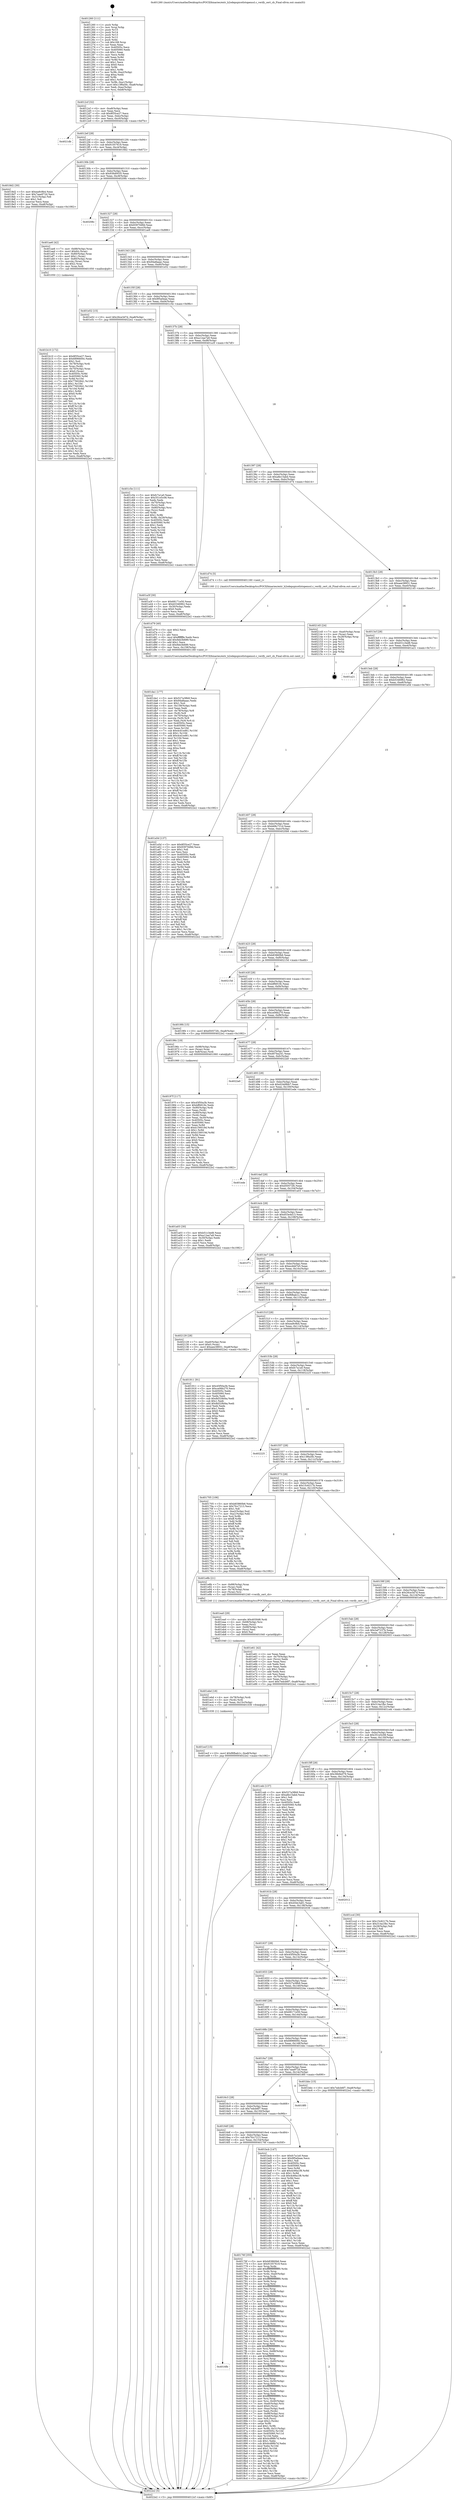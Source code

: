 digraph "0x401260" {
  label = "0x401260 (/mnt/c/Users/mathe/Desktop/tcc/POCII/binaries/extr_h2odepspicotlstopenssl.c_verify_cert_cb_Final-ollvm.out::main(0))"
  labelloc = "t"
  node[shape=record]

  Entry [label="",width=0.3,height=0.3,shape=circle,fillcolor=black,style=filled]
  "0x4012cf" [label="{
     0x4012cf [32]\l
     | [instrs]\l
     &nbsp;&nbsp;0x4012cf \<+6\>: mov -0xa8(%rbp),%eax\l
     &nbsp;&nbsp;0x4012d5 \<+2\>: mov %eax,%ecx\l
     &nbsp;&nbsp;0x4012d7 \<+6\>: sub $0x8f35ce27,%ecx\l
     &nbsp;&nbsp;0x4012dd \<+6\>: mov %eax,-0xbc(%rbp)\l
     &nbsp;&nbsp;0x4012e3 \<+6\>: mov %ecx,-0xc0(%rbp)\l
     &nbsp;&nbsp;0x4012e9 \<+6\>: je 00000000004021db \<main+0xf7b\>\l
  }"]
  "0x4021db" [label="{
     0x4021db\l
  }", style=dashed]
  "0x4012ef" [label="{
     0x4012ef [28]\l
     | [instrs]\l
     &nbsp;&nbsp;0x4012ef \<+5\>: jmp 00000000004012f4 \<main+0x94\>\l
     &nbsp;&nbsp;0x4012f4 \<+6\>: mov -0xbc(%rbp),%eax\l
     &nbsp;&nbsp;0x4012fa \<+5\>: sub $0x91057619,%eax\l
     &nbsp;&nbsp;0x4012ff \<+6\>: mov %eax,-0xc4(%rbp)\l
     &nbsp;&nbsp;0x401305 \<+6\>: je 00000000004018d2 \<main+0x672\>\l
  }"]
  Exit [label="",width=0.3,height=0.3,shape=circle,fillcolor=black,style=filled,peripheries=2]
  "0x4018d2" [label="{
     0x4018d2 [30]\l
     | [instrs]\l
     &nbsp;&nbsp;0x4018d2 \<+5\>: mov $0xea9c9b4,%eax\l
     &nbsp;&nbsp;0x4018d7 \<+5\>: mov $0x7aaa972d,%ecx\l
     &nbsp;&nbsp;0x4018dc \<+3\>: mov -0x31(%rbp),%dl\l
     &nbsp;&nbsp;0x4018df \<+3\>: test $0x1,%dl\l
     &nbsp;&nbsp;0x4018e2 \<+3\>: cmovne %ecx,%eax\l
     &nbsp;&nbsp;0x4018e5 \<+6\>: mov %eax,-0xa8(%rbp)\l
     &nbsp;&nbsp;0x4018eb \<+5\>: jmp 00000000004022e2 \<main+0x1082\>\l
  }"]
  "0x40130b" [label="{
     0x40130b [28]\l
     | [instrs]\l
     &nbsp;&nbsp;0x40130b \<+5\>: jmp 0000000000401310 \<main+0xb0\>\l
     &nbsp;&nbsp;0x401310 \<+6\>: mov -0xbc(%rbp),%eax\l
     &nbsp;&nbsp;0x401316 \<+5\>: sub $0x936d0035,%eax\l
     &nbsp;&nbsp;0x40131b \<+6\>: mov %eax,-0xc8(%rbp)\l
     &nbsp;&nbsp;0x401321 \<+6\>: je 000000000040208c \<main+0xe2c\>\l
  }"]
  "0x401ecf" [label="{
     0x401ecf [15]\l
     | [instrs]\l
     &nbsp;&nbsp;0x401ecf \<+10\>: movl $0xf6fbab1c,-0xa8(%rbp)\l
     &nbsp;&nbsp;0x401ed9 \<+5\>: jmp 00000000004022e2 \<main+0x1082\>\l
  }"]
  "0x40208c" [label="{
     0x40208c\l
  }", style=dashed]
  "0x401327" [label="{
     0x401327 [28]\l
     | [instrs]\l
     &nbsp;&nbsp;0x401327 \<+5\>: jmp 000000000040132c \<main+0xcc\>\l
     &nbsp;&nbsp;0x40132c \<+6\>: mov -0xbc(%rbp),%eax\l
     &nbsp;&nbsp;0x401332 \<+5\>: sub $0x93970d9d,%eax\l
     &nbsp;&nbsp;0x401337 \<+6\>: mov %eax,-0xcc(%rbp)\l
     &nbsp;&nbsp;0x40133d \<+6\>: je 0000000000401ae6 \<main+0x886\>\l
  }"]
  "0x401ebd" [label="{
     0x401ebd [18]\l
     | [instrs]\l
     &nbsp;&nbsp;0x401ebd \<+4\>: mov -0x78(%rbp),%rdi\l
     &nbsp;&nbsp;0x401ec1 \<+3\>: mov (%rdi),%rdi\l
     &nbsp;&nbsp;0x401ec4 \<+6\>: mov %eax,-0x15c(%rbp)\l
     &nbsp;&nbsp;0x401eca \<+5\>: call 0000000000401030 \<free@plt\>\l
     | [calls]\l
     &nbsp;&nbsp;0x401030 \{1\} (unknown)\l
  }"]
  "0x401ae6" [label="{
     0x401ae6 [42]\l
     | [instrs]\l
     &nbsp;&nbsp;0x401ae6 \<+7\>: mov -0x88(%rbp),%rax\l
     &nbsp;&nbsp;0x401aed \<+6\>: movl $0x64,(%rax)\l
     &nbsp;&nbsp;0x401af3 \<+4\>: mov -0x80(%rbp),%rax\l
     &nbsp;&nbsp;0x401af7 \<+6\>: movl $0x1,(%rax)\l
     &nbsp;&nbsp;0x401afd \<+4\>: mov -0x80(%rbp),%rax\l
     &nbsp;&nbsp;0x401b01 \<+3\>: movslq (%rax),%rax\l
     &nbsp;&nbsp;0x401b04 \<+4\>: shl $0x2,%rax\l
     &nbsp;&nbsp;0x401b08 \<+3\>: mov %rax,%rdi\l
     &nbsp;&nbsp;0x401b0b \<+5\>: call 0000000000401050 \<malloc@plt\>\l
     | [calls]\l
     &nbsp;&nbsp;0x401050 \{1\} (unknown)\l
  }"]
  "0x401343" [label="{
     0x401343 [28]\l
     | [instrs]\l
     &nbsp;&nbsp;0x401343 \<+5\>: jmp 0000000000401348 \<main+0xe8\>\l
     &nbsp;&nbsp;0x401348 \<+6\>: mov -0xbc(%rbp),%eax\l
     &nbsp;&nbsp;0x40134e \<+5\>: sub $0x94a8aaac,%eax\l
     &nbsp;&nbsp;0x401353 \<+6\>: mov %eax,-0xd0(%rbp)\l
     &nbsp;&nbsp;0x401359 \<+6\>: je 0000000000401e52 \<main+0xbf2\>\l
  }"]
  "0x401ea0" [label="{
     0x401ea0 [29]\l
     | [instrs]\l
     &nbsp;&nbsp;0x401ea0 \<+10\>: movabs $0x4030d6,%rdi\l
     &nbsp;&nbsp;0x401eaa \<+4\>: mov -0x68(%rbp),%rsi\l
     &nbsp;&nbsp;0x401eae \<+2\>: mov %eax,(%rsi)\l
     &nbsp;&nbsp;0x401eb0 \<+4\>: mov -0x68(%rbp),%rsi\l
     &nbsp;&nbsp;0x401eb4 \<+2\>: mov (%rsi),%esi\l
     &nbsp;&nbsp;0x401eb6 \<+2\>: mov $0x0,%al\l
     &nbsp;&nbsp;0x401eb8 \<+5\>: call 0000000000401040 \<printf@plt\>\l
     | [calls]\l
     &nbsp;&nbsp;0x401040 \{1\} (unknown)\l
  }"]
  "0x401e52" [label="{
     0x401e52 [15]\l
     | [instrs]\l
     &nbsp;&nbsp;0x401e52 \<+10\>: movl $0x26ce3d7d,-0xa8(%rbp)\l
     &nbsp;&nbsp;0x401e5c \<+5\>: jmp 00000000004022e2 \<main+0x1082\>\l
  }"]
  "0x40135f" [label="{
     0x40135f [28]\l
     | [instrs]\l
     &nbsp;&nbsp;0x40135f \<+5\>: jmp 0000000000401364 \<main+0x104\>\l
     &nbsp;&nbsp;0x401364 \<+6\>: mov -0xbc(%rbp),%eax\l
     &nbsp;&nbsp;0x40136a \<+5\>: sub $0x9f5a0eae,%eax\l
     &nbsp;&nbsp;0x40136f \<+6\>: mov %eax,-0xd4(%rbp)\l
     &nbsp;&nbsp;0x401375 \<+6\>: je 0000000000401c5e \<main+0x9fe\>\l
  }"]
  "0x401da1" [label="{
     0x401da1 [177]\l
     | [instrs]\l
     &nbsp;&nbsp;0x401da1 \<+5\>: mov $0x527a38b9,%ecx\l
     &nbsp;&nbsp;0x401da6 \<+5\>: mov $0x94a8aaac,%edx\l
     &nbsp;&nbsp;0x401dab \<+3\>: mov $0x1,%sil\l
     &nbsp;&nbsp;0x401dae \<+6\>: mov -0x158(%rbp),%edi\l
     &nbsp;&nbsp;0x401db4 \<+3\>: imul %eax,%edi\l
     &nbsp;&nbsp;0x401db7 \<+4\>: mov -0x78(%rbp),%r8\l
     &nbsp;&nbsp;0x401dbb \<+3\>: mov (%r8),%r8\l
     &nbsp;&nbsp;0x401dbe \<+4\>: mov -0x70(%rbp),%r9\l
     &nbsp;&nbsp;0x401dc2 \<+3\>: movslq (%r9),%r9\l
     &nbsp;&nbsp;0x401dc5 \<+4\>: mov %edi,(%r8,%r9,4)\l
     &nbsp;&nbsp;0x401dc9 \<+7\>: mov 0x40505c,%eax\l
     &nbsp;&nbsp;0x401dd0 \<+7\>: mov 0x405060,%edi\l
     &nbsp;&nbsp;0x401dd7 \<+3\>: mov %eax,%r10d\l
     &nbsp;&nbsp;0x401dda \<+7\>: sub $0x4cd1ed61,%r10d\l
     &nbsp;&nbsp;0x401de1 \<+4\>: sub $0x1,%r10d\l
     &nbsp;&nbsp;0x401de5 \<+7\>: add $0x4cd1ed61,%r10d\l
     &nbsp;&nbsp;0x401dec \<+4\>: imul %r10d,%eax\l
     &nbsp;&nbsp;0x401df0 \<+3\>: and $0x1,%eax\l
     &nbsp;&nbsp;0x401df3 \<+3\>: cmp $0x0,%eax\l
     &nbsp;&nbsp;0x401df6 \<+4\>: sete %r11b\l
     &nbsp;&nbsp;0x401dfa \<+3\>: cmp $0xa,%edi\l
     &nbsp;&nbsp;0x401dfd \<+3\>: setl %bl\l
     &nbsp;&nbsp;0x401e00 \<+3\>: mov %r11b,%r14b\l
     &nbsp;&nbsp;0x401e03 \<+4\>: xor $0xff,%r14b\l
     &nbsp;&nbsp;0x401e07 \<+3\>: mov %bl,%r15b\l
     &nbsp;&nbsp;0x401e0a \<+4\>: xor $0xff,%r15b\l
     &nbsp;&nbsp;0x401e0e \<+4\>: xor $0x1,%sil\l
     &nbsp;&nbsp;0x401e12 \<+3\>: mov %r14b,%r12b\l
     &nbsp;&nbsp;0x401e15 \<+4\>: and $0xff,%r12b\l
     &nbsp;&nbsp;0x401e19 \<+3\>: and %sil,%r11b\l
     &nbsp;&nbsp;0x401e1c \<+3\>: mov %r15b,%r13b\l
     &nbsp;&nbsp;0x401e1f \<+4\>: and $0xff,%r13b\l
     &nbsp;&nbsp;0x401e23 \<+3\>: and %sil,%bl\l
     &nbsp;&nbsp;0x401e26 \<+3\>: or %r11b,%r12b\l
     &nbsp;&nbsp;0x401e29 \<+3\>: or %bl,%r13b\l
     &nbsp;&nbsp;0x401e2c \<+3\>: xor %r13b,%r12b\l
     &nbsp;&nbsp;0x401e2f \<+3\>: or %r15b,%r14b\l
     &nbsp;&nbsp;0x401e32 \<+4\>: xor $0xff,%r14b\l
     &nbsp;&nbsp;0x401e36 \<+4\>: or $0x1,%sil\l
     &nbsp;&nbsp;0x401e3a \<+3\>: and %sil,%r14b\l
     &nbsp;&nbsp;0x401e3d \<+3\>: or %r14b,%r12b\l
     &nbsp;&nbsp;0x401e40 \<+4\>: test $0x1,%r12b\l
     &nbsp;&nbsp;0x401e44 \<+3\>: cmovne %edx,%ecx\l
     &nbsp;&nbsp;0x401e47 \<+6\>: mov %ecx,-0xa8(%rbp)\l
     &nbsp;&nbsp;0x401e4d \<+5\>: jmp 00000000004022e2 \<main+0x1082\>\l
  }"]
  "0x401c5e" [label="{
     0x401c5e [111]\l
     | [instrs]\l
     &nbsp;&nbsp;0x401c5e \<+5\>: mov $0xfc7a1a0,%eax\l
     &nbsp;&nbsp;0x401c63 \<+5\>: mov $0x351e5c08,%ecx\l
     &nbsp;&nbsp;0x401c68 \<+2\>: xor %edx,%edx\l
     &nbsp;&nbsp;0x401c6a \<+4\>: mov -0x70(%rbp),%rsi\l
     &nbsp;&nbsp;0x401c6e \<+2\>: mov (%rsi),%edi\l
     &nbsp;&nbsp;0x401c70 \<+4\>: mov -0x80(%rbp),%rsi\l
     &nbsp;&nbsp;0x401c74 \<+2\>: cmp (%rsi),%edi\l
     &nbsp;&nbsp;0x401c76 \<+4\>: setl %r8b\l
     &nbsp;&nbsp;0x401c7a \<+4\>: and $0x1,%r8b\l
     &nbsp;&nbsp;0x401c7e \<+4\>: mov %r8b,-0x29(%rbp)\l
     &nbsp;&nbsp;0x401c82 \<+7\>: mov 0x40505c,%edi\l
     &nbsp;&nbsp;0x401c89 \<+8\>: mov 0x405060,%r9d\l
     &nbsp;&nbsp;0x401c91 \<+3\>: sub $0x1,%edx\l
     &nbsp;&nbsp;0x401c94 \<+3\>: mov %edi,%r10d\l
     &nbsp;&nbsp;0x401c97 \<+3\>: add %edx,%r10d\l
     &nbsp;&nbsp;0x401c9a \<+4\>: imul %r10d,%edi\l
     &nbsp;&nbsp;0x401c9e \<+3\>: and $0x1,%edi\l
     &nbsp;&nbsp;0x401ca1 \<+3\>: cmp $0x0,%edi\l
     &nbsp;&nbsp;0x401ca4 \<+4\>: sete %r8b\l
     &nbsp;&nbsp;0x401ca8 \<+4\>: cmp $0xa,%r9d\l
     &nbsp;&nbsp;0x401cac \<+4\>: setl %r11b\l
     &nbsp;&nbsp;0x401cb0 \<+3\>: mov %r8b,%bl\l
     &nbsp;&nbsp;0x401cb3 \<+3\>: and %r11b,%bl\l
     &nbsp;&nbsp;0x401cb6 \<+3\>: xor %r11b,%r8b\l
     &nbsp;&nbsp;0x401cb9 \<+3\>: or %r8b,%bl\l
     &nbsp;&nbsp;0x401cbc \<+3\>: test $0x1,%bl\l
     &nbsp;&nbsp;0x401cbf \<+3\>: cmovne %ecx,%eax\l
     &nbsp;&nbsp;0x401cc2 \<+6\>: mov %eax,-0xa8(%rbp)\l
     &nbsp;&nbsp;0x401cc8 \<+5\>: jmp 00000000004022e2 \<main+0x1082\>\l
  }"]
  "0x40137b" [label="{
     0x40137b [28]\l
     | [instrs]\l
     &nbsp;&nbsp;0x40137b \<+5\>: jmp 0000000000401380 \<main+0x120\>\l
     &nbsp;&nbsp;0x401380 \<+6\>: mov -0xbc(%rbp),%eax\l
     &nbsp;&nbsp;0x401386 \<+5\>: sub $0xa12aa7a9,%eax\l
     &nbsp;&nbsp;0x40138b \<+6\>: mov %eax,-0xd8(%rbp)\l
     &nbsp;&nbsp;0x401391 \<+6\>: je 0000000000401a3f \<main+0x7df\>\l
  }"]
  "0x401d79" [label="{
     0x401d79 [40]\l
     | [instrs]\l
     &nbsp;&nbsp;0x401d79 \<+5\>: mov $0x2,%ecx\l
     &nbsp;&nbsp;0x401d7e \<+1\>: cltd\l
     &nbsp;&nbsp;0x401d7f \<+2\>: idiv %ecx\l
     &nbsp;&nbsp;0x401d81 \<+6\>: imul $0xfffffffe,%edx,%ecx\l
     &nbsp;&nbsp;0x401d87 \<+6\>: add $0x9eb3b689,%ecx\l
     &nbsp;&nbsp;0x401d8d \<+3\>: add $0x1,%ecx\l
     &nbsp;&nbsp;0x401d90 \<+6\>: sub $0x9eb3b689,%ecx\l
     &nbsp;&nbsp;0x401d96 \<+6\>: mov %ecx,-0x158(%rbp)\l
     &nbsp;&nbsp;0x401d9c \<+5\>: call 0000000000401160 \<next_i\>\l
     | [calls]\l
     &nbsp;&nbsp;0x401160 \{1\} (/mnt/c/Users/mathe/Desktop/tcc/POCII/binaries/extr_h2odepspicotlstopenssl.c_verify_cert_cb_Final-ollvm.out::next_i)\l
  }"]
  "0x401a3f" [label="{
     0x401a3f [30]\l
     | [instrs]\l
     &nbsp;&nbsp;0x401a3f \<+5\>: mov $0x68171e50,%eax\l
     &nbsp;&nbsp;0x401a44 \<+5\>: mov $0xb5346962,%ecx\l
     &nbsp;&nbsp;0x401a49 \<+3\>: mov -0x30(%rbp),%edx\l
     &nbsp;&nbsp;0x401a4c \<+3\>: cmp $0x0,%edx\l
     &nbsp;&nbsp;0x401a4f \<+3\>: cmove %ecx,%eax\l
     &nbsp;&nbsp;0x401a52 \<+6\>: mov %eax,-0xa8(%rbp)\l
     &nbsp;&nbsp;0x401a58 \<+5\>: jmp 00000000004022e2 \<main+0x1082\>\l
  }"]
  "0x401397" [label="{
     0x401397 [28]\l
     | [instrs]\l
     &nbsp;&nbsp;0x401397 \<+5\>: jmp 000000000040139c \<main+0x13c\>\l
     &nbsp;&nbsp;0x40139c \<+6\>: mov -0xbc(%rbp),%eax\l
     &nbsp;&nbsp;0x4013a2 \<+5\>: sub $0xa8e15abd,%eax\l
     &nbsp;&nbsp;0x4013a7 \<+6\>: mov %eax,-0xdc(%rbp)\l
     &nbsp;&nbsp;0x4013ad \<+6\>: je 0000000000401d74 \<main+0xb14\>\l
  }"]
  "0x401b10" [label="{
     0x401b10 [172]\l
     | [instrs]\l
     &nbsp;&nbsp;0x401b10 \<+5\>: mov $0x8f35ce27,%ecx\l
     &nbsp;&nbsp;0x401b15 \<+5\>: mov $0x6896600c,%edx\l
     &nbsp;&nbsp;0x401b1a \<+3\>: mov $0x1,%sil\l
     &nbsp;&nbsp;0x401b1d \<+4\>: mov -0x78(%rbp),%rdi\l
     &nbsp;&nbsp;0x401b21 \<+3\>: mov %rax,(%rdi)\l
     &nbsp;&nbsp;0x401b24 \<+4\>: mov -0x70(%rbp),%rax\l
     &nbsp;&nbsp;0x401b28 \<+6\>: movl $0x0,(%rax)\l
     &nbsp;&nbsp;0x401b2e \<+8\>: mov 0x40505c,%r8d\l
     &nbsp;&nbsp;0x401b36 \<+8\>: mov 0x405060,%r9d\l
     &nbsp;&nbsp;0x401b3e \<+3\>: mov %r8d,%r10d\l
     &nbsp;&nbsp;0x401b41 \<+7\>: sub $0x77602841,%r10d\l
     &nbsp;&nbsp;0x401b48 \<+4\>: sub $0x1,%r10d\l
     &nbsp;&nbsp;0x401b4c \<+7\>: add $0x77602841,%r10d\l
     &nbsp;&nbsp;0x401b53 \<+4\>: imul %r10d,%r8d\l
     &nbsp;&nbsp;0x401b57 \<+4\>: and $0x1,%r8d\l
     &nbsp;&nbsp;0x401b5b \<+4\>: cmp $0x0,%r8d\l
     &nbsp;&nbsp;0x401b5f \<+4\>: sete %r11b\l
     &nbsp;&nbsp;0x401b63 \<+4\>: cmp $0xa,%r9d\l
     &nbsp;&nbsp;0x401b67 \<+3\>: setl %bl\l
     &nbsp;&nbsp;0x401b6a \<+3\>: mov %r11b,%r14b\l
     &nbsp;&nbsp;0x401b6d \<+4\>: xor $0xff,%r14b\l
     &nbsp;&nbsp;0x401b71 \<+3\>: mov %bl,%r15b\l
     &nbsp;&nbsp;0x401b74 \<+4\>: xor $0xff,%r15b\l
     &nbsp;&nbsp;0x401b78 \<+4\>: xor $0x1,%sil\l
     &nbsp;&nbsp;0x401b7c \<+3\>: mov %r14b,%r12b\l
     &nbsp;&nbsp;0x401b7f \<+4\>: and $0xff,%r12b\l
     &nbsp;&nbsp;0x401b83 \<+3\>: and %sil,%r11b\l
     &nbsp;&nbsp;0x401b86 \<+3\>: mov %r15b,%r13b\l
     &nbsp;&nbsp;0x401b89 \<+4\>: and $0xff,%r13b\l
     &nbsp;&nbsp;0x401b8d \<+3\>: and %sil,%bl\l
     &nbsp;&nbsp;0x401b90 \<+3\>: or %r11b,%r12b\l
     &nbsp;&nbsp;0x401b93 \<+3\>: or %bl,%r13b\l
     &nbsp;&nbsp;0x401b96 \<+3\>: xor %r13b,%r12b\l
     &nbsp;&nbsp;0x401b99 \<+3\>: or %r15b,%r14b\l
     &nbsp;&nbsp;0x401b9c \<+4\>: xor $0xff,%r14b\l
     &nbsp;&nbsp;0x401ba0 \<+4\>: or $0x1,%sil\l
     &nbsp;&nbsp;0x401ba4 \<+3\>: and %sil,%r14b\l
     &nbsp;&nbsp;0x401ba7 \<+3\>: or %r14b,%r12b\l
     &nbsp;&nbsp;0x401baa \<+4\>: test $0x1,%r12b\l
     &nbsp;&nbsp;0x401bae \<+3\>: cmovne %edx,%ecx\l
     &nbsp;&nbsp;0x401bb1 \<+6\>: mov %ecx,-0xa8(%rbp)\l
     &nbsp;&nbsp;0x401bb7 \<+5\>: jmp 00000000004022e2 \<main+0x1082\>\l
  }"]
  "0x401d74" [label="{
     0x401d74 [5]\l
     | [instrs]\l
     &nbsp;&nbsp;0x401d74 \<+5\>: call 0000000000401160 \<next_i\>\l
     | [calls]\l
     &nbsp;&nbsp;0x401160 \{1\} (/mnt/c/Users/mathe/Desktop/tcc/POCII/binaries/extr_h2odepspicotlstopenssl.c_verify_cert_cb_Final-ollvm.out::next_i)\l
  }"]
  "0x4013b3" [label="{
     0x4013b3 [28]\l
     | [instrs]\l
     &nbsp;&nbsp;0x4013b3 \<+5\>: jmp 00000000004013b8 \<main+0x158\>\l
     &nbsp;&nbsp;0x4013b8 \<+6\>: mov -0xbc(%rbp),%eax\l
     &nbsp;&nbsp;0x4013be \<+5\>: sub $0xaee38931,%eax\l
     &nbsp;&nbsp;0x4013c3 \<+6\>: mov %eax,-0xe0(%rbp)\l
     &nbsp;&nbsp;0x4013c9 \<+6\>: je 0000000000402145 \<main+0xee5\>\l
  }"]
  "0x40197f" [label="{
     0x40197f [117]\l
     | [instrs]\l
     &nbsp;&nbsp;0x40197f \<+5\>: mov $0x45f50a3b,%ecx\l
     &nbsp;&nbsp;0x401984 \<+5\>: mov $0xbff4919c,%edx\l
     &nbsp;&nbsp;0x401989 \<+7\>: mov -0x90(%rbp),%rdi\l
     &nbsp;&nbsp;0x401990 \<+2\>: mov %eax,(%rdi)\l
     &nbsp;&nbsp;0x401992 \<+7\>: mov -0x90(%rbp),%rdi\l
     &nbsp;&nbsp;0x401999 \<+2\>: mov (%rdi),%eax\l
     &nbsp;&nbsp;0x40199b \<+3\>: mov %eax,-0x30(%rbp)\l
     &nbsp;&nbsp;0x40199e \<+7\>: mov 0x40505c,%eax\l
     &nbsp;&nbsp;0x4019a5 \<+7\>: mov 0x405060,%esi\l
     &nbsp;&nbsp;0x4019ac \<+3\>: mov %eax,%r8d\l
     &nbsp;&nbsp;0x4019af \<+7\>: add $0xb156019d,%r8d\l
     &nbsp;&nbsp;0x4019b6 \<+4\>: sub $0x1,%r8d\l
     &nbsp;&nbsp;0x4019ba \<+7\>: sub $0xb156019d,%r8d\l
     &nbsp;&nbsp;0x4019c1 \<+4\>: imul %r8d,%eax\l
     &nbsp;&nbsp;0x4019c5 \<+3\>: and $0x1,%eax\l
     &nbsp;&nbsp;0x4019c8 \<+3\>: cmp $0x0,%eax\l
     &nbsp;&nbsp;0x4019cb \<+4\>: sete %r9b\l
     &nbsp;&nbsp;0x4019cf \<+3\>: cmp $0xa,%esi\l
     &nbsp;&nbsp;0x4019d2 \<+4\>: setl %r10b\l
     &nbsp;&nbsp;0x4019d6 \<+3\>: mov %r9b,%r11b\l
     &nbsp;&nbsp;0x4019d9 \<+3\>: and %r10b,%r11b\l
     &nbsp;&nbsp;0x4019dc \<+3\>: xor %r10b,%r9b\l
     &nbsp;&nbsp;0x4019df \<+3\>: or %r9b,%r11b\l
     &nbsp;&nbsp;0x4019e2 \<+4\>: test $0x1,%r11b\l
     &nbsp;&nbsp;0x4019e6 \<+3\>: cmovne %edx,%ecx\l
     &nbsp;&nbsp;0x4019e9 \<+6\>: mov %ecx,-0xa8(%rbp)\l
     &nbsp;&nbsp;0x4019ef \<+5\>: jmp 00000000004022e2 \<main+0x1082\>\l
  }"]
  "0x402145" [label="{
     0x402145 [24]\l
     | [instrs]\l
     &nbsp;&nbsp;0x402145 \<+7\>: mov -0xa0(%rbp),%rax\l
     &nbsp;&nbsp;0x40214c \<+2\>: mov (%rax),%eax\l
     &nbsp;&nbsp;0x40214e \<+4\>: lea -0x28(%rbp),%rsp\l
     &nbsp;&nbsp;0x402152 \<+1\>: pop %rbx\l
     &nbsp;&nbsp;0x402153 \<+2\>: pop %r12\l
     &nbsp;&nbsp;0x402155 \<+2\>: pop %r13\l
     &nbsp;&nbsp;0x402157 \<+2\>: pop %r14\l
     &nbsp;&nbsp;0x402159 \<+2\>: pop %r15\l
     &nbsp;&nbsp;0x40215b \<+1\>: pop %rbp\l
     &nbsp;&nbsp;0x40215c \<+1\>: ret\l
  }"]
  "0x4013cf" [label="{
     0x4013cf [28]\l
     | [instrs]\l
     &nbsp;&nbsp;0x4013cf \<+5\>: jmp 00000000004013d4 \<main+0x174\>\l
     &nbsp;&nbsp;0x4013d4 \<+6\>: mov -0xbc(%rbp),%eax\l
     &nbsp;&nbsp;0x4013da \<+5\>: sub $0xb51c3ed8,%eax\l
     &nbsp;&nbsp;0x4013df \<+6\>: mov %eax,-0xe4(%rbp)\l
     &nbsp;&nbsp;0x4013e5 \<+6\>: je 0000000000401a21 \<main+0x7c1\>\l
  }"]
  "0x4016fb" [label="{
     0x4016fb\l
  }", style=dashed]
  "0x401a21" [label="{
     0x401a21\l
  }", style=dashed]
  "0x4013eb" [label="{
     0x4013eb [28]\l
     | [instrs]\l
     &nbsp;&nbsp;0x4013eb \<+5\>: jmp 00000000004013f0 \<main+0x190\>\l
     &nbsp;&nbsp;0x4013f0 \<+6\>: mov -0xbc(%rbp),%eax\l
     &nbsp;&nbsp;0x4013f6 \<+5\>: sub $0xb5346962,%eax\l
     &nbsp;&nbsp;0x4013fb \<+6\>: mov %eax,-0xe8(%rbp)\l
     &nbsp;&nbsp;0x401401 \<+6\>: je 0000000000401a5d \<main+0x7fd\>\l
  }"]
  "0x40176f" [label="{
     0x40176f [355]\l
     | [instrs]\l
     &nbsp;&nbsp;0x40176f \<+5\>: mov $0xb83860b6,%eax\l
     &nbsp;&nbsp;0x401774 \<+5\>: mov $0x91057619,%ecx\l
     &nbsp;&nbsp;0x401779 \<+3\>: mov %rsp,%rdx\l
     &nbsp;&nbsp;0x40177c \<+4\>: add $0xfffffffffffffff0,%rdx\l
     &nbsp;&nbsp;0x401780 \<+3\>: mov %rdx,%rsp\l
     &nbsp;&nbsp;0x401783 \<+7\>: mov %rdx,-0xa0(%rbp)\l
     &nbsp;&nbsp;0x40178a \<+3\>: mov %rsp,%rdx\l
     &nbsp;&nbsp;0x40178d \<+4\>: add $0xfffffffffffffff0,%rdx\l
     &nbsp;&nbsp;0x401791 \<+3\>: mov %rdx,%rsp\l
     &nbsp;&nbsp;0x401794 \<+3\>: mov %rsp,%rsi\l
     &nbsp;&nbsp;0x401797 \<+4\>: add $0xfffffffffffffff0,%rsi\l
     &nbsp;&nbsp;0x40179b \<+3\>: mov %rsi,%rsp\l
     &nbsp;&nbsp;0x40179e \<+7\>: mov %rsi,-0x98(%rbp)\l
     &nbsp;&nbsp;0x4017a5 \<+3\>: mov %rsp,%rsi\l
     &nbsp;&nbsp;0x4017a8 \<+4\>: add $0xfffffffffffffff0,%rsi\l
     &nbsp;&nbsp;0x4017ac \<+3\>: mov %rsi,%rsp\l
     &nbsp;&nbsp;0x4017af \<+7\>: mov %rsi,-0x90(%rbp)\l
     &nbsp;&nbsp;0x4017b6 \<+3\>: mov %rsp,%rsi\l
     &nbsp;&nbsp;0x4017b9 \<+4\>: add $0xfffffffffffffff0,%rsi\l
     &nbsp;&nbsp;0x4017bd \<+3\>: mov %rsi,%rsp\l
     &nbsp;&nbsp;0x4017c0 \<+7\>: mov %rsi,-0x88(%rbp)\l
     &nbsp;&nbsp;0x4017c7 \<+3\>: mov %rsp,%rsi\l
     &nbsp;&nbsp;0x4017ca \<+4\>: add $0xfffffffffffffff0,%rsi\l
     &nbsp;&nbsp;0x4017ce \<+3\>: mov %rsi,%rsp\l
     &nbsp;&nbsp;0x4017d1 \<+4\>: mov %rsi,-0x80(%rbp)\l
     &nbsp;&nbsp;0x4017d5 \<+3\>: mov %rsp,%rsi\l
     &nbsp;&nbsp;0x4017d8 \<+4\>: add $0xfffffffffffffff0,%rsi\l
     &nbsp;&nbsp;0x4017dc \<+3\>: mov %rsi,%rsp\l
     &nbsp;&nbsp;0x4017df \<+4\>: mov %rsi,-0x78(%rbp)\l
     &nbsp;&nbsp;0x4017e3 \<+3\>: mov %rsp,%rsi\l
     &nbsp;&nbsp;0x4017e6 \<+4\>: add $0xfffffffffffffff0,%rsi\l
     &nbsp;&nbsp;0x4017ea \<+3\>: mov %rsi,%rsp\l
     &nbsp;&nbsp;0x4017ed \<+4\>: mov %rsi,-0x70(%rbp)\l
     &nbsp;&nbsp;0x4017f1 \<+3\>: mov %rsp,%rsi\l
     &nbsp;&nbsp;0x4017f4 \<+4\>: add $0xfffffffffffffff0,%rsi\l
     &nbsp;&nbsp;0x4017f8 \<+3\>: mov %rsi,%rsp\l
     &nbsp;&nbsp;0x4017fb \<+4\>: mov %rsi,-0x68(%rbp)\l
     &nbsp;&nbsp;0x4017ff \<+3\>: mov %rsp,%rsi\l
     &nbsp;&nbsp;0x401802 \<+4\>: add $0xfffffffffffffff0,%rsi\l
     &nbsp;&nbsp;0x401806 \<+3\>: mov %rsi,%rsp\l
     &nbsp;&nbsp;0x401809 \<+4\>: mov %rsi,-0x60(%rbp)\l
     &nbsp;&nbsp;0x40180d \<+3\>: mov %rsp,%rsi\l
     &nbsp;&nbsp;0x401810 \<+4\>: add $0xfffffffffffffff0,%rsi\l
     &nbsp;&nbsp;0x401814 \<+3\>: mov %rsi,%rsp\l
     &nbsp;&nbsp;0x401817 \<+4\>: mov %rsi,-0x58(%rbp)\l
     &nbsp;&nbsp;0x40181b \<+3\>: mov %rsp,%rsi\l
     &nbsp;&nbsp;0x40181e \<+4\>: add $0xfffffffffffffff0,%rsi\l
     &nbsp;&nbsp;0x401822 \<+3\>: mov %rsi,%rsp\l
     &nbsp;&nbsp;0x401825 \<+4\>: mov %rsi,-0x50(%rbp)\l
     &nbsp;&nbsp;0x401829 \<+3\>: mov %rsp,%rsi\l
     &nbsp;&nbsp;0x40182c \<+4\>: add $0xfffffffffffffff0,%rsi\l
     &nbsp;&nbsp;0x401830 \<+3\>: mov %rsi,%rsp\l
     &nbsp;&nbsp;0x401833 \<+4\>: mov %rsi,-0x48(%rbp)\l
     &nbsp;&nbsp;0x401837 \<+3\>: mov %rsp,%rsi\l
     &nbsp;&nbsp;0x40183a \<+4\>: add $0xfffffffffffffff0,%rsi\l
     &nbsp;&nbsp;0x40183e \<+3\>: mov %rsi,%rsp\l
     &nbsp;&nbsp;0x401841 \<+4\>: mov %rsi,-0x40(%rbp)\l
     &nbsp;&nbsp;0x401845 \<+7\>: mov -0xa0(%rbp),%rsi\l
     &nbsp;&nbsp;0x40184c \<+6\>: movl $0x0,(%rsi)\l
     &nbsp;&nbsp;0x401852 \<+6\>: mov -0xac(%rbp),%edi\l
     &nbsp;&nbsp;0x401858 \<+2\>: mov %edi,(%rdx)\l
     &nbsp;&nbsp;0x40185a \<+7\>: mov -0x98(%rbp),%rsi\l
     &nbsp;&nbsp;0x401861 \<+7\>: mov -0xb8(%rbp),%r8\l
     &nbsp;&nbsp;0x401868 \<+3\>: mov %r8,(%rsi)\l
     &nbsp;&nbsp;0x40186b \<+3\>: cmpl $0x2,(%rdx)\l
     &nbsp;&nbsp;0x40186e \<+4\>: setne %r9b\l
     &nbsp;&nbsp;0x401872 \<+4\>: and $0x1,%r9b\l
     &nbsp;&nbsp;0x401876 \<+4\>: mov %r9b,-0x31(%rbp)\l
     &nbsp;&nbsp;0x40187a \<+8\>: mov 0x40505c,%r10d\l
     &nbsp;&nbsp;0x401882 \<+8\>: mov 0x405060,%r11d\l
     &nbsp;&nbsp;0x40188a \<+3\>: mov %r10d,%ebx\l
     &nbsp;&nbsp;0x40188d \<+6\>: add $0x4cd88b7d,%ebx\l
     &nbsp;&nbsp;0x401893 \<+3\>: sub $0x1,%ebx\l
     &nbsp;&nbsp;0x401896 \<+6\>: sub $0x4cd88b7d,%ebx\l
     &nbsp;&nbsp;0x40189c \<+4\>: imul %ebx,%r10d\l
     &nbsp;&nbsp;0x4018a0 \<+4\>: and $0x1,%r10d\l
     &nbsp;&nbsp;0x4018a4 \<+4\>: cmp $0x0,%r10d\l
     &nbsp;&nbsp;0x4018a8 \<+4\>: sete %r9b\l
     &nbsp;&nbsp;0x4018ac \<+4\>: cmp $0xa,%r11d\l
     &nbsp;&nbsp;0x4018b0 \<+4\>: setl %r14b\l
     &nbsp;&nbsp;0x4018b4 \<+3\>: mov %r9b,%r15b\l
     &nbsp;&nbsp;0x4018b7 \<+3\>: and %r14b,%r15b\l
     &nbsp;&nbsp;0x4018ba \<+3\>: xor %r14b,%r9b\l
     &nbsp;&nbsp;0x4018bd \<+3\>: or %r9b,%r15b\l
     &nbsp;&nbsp;0x4018c0 \<+4\>: test $0x1,%r15b\l
     &nbsp;&nbsp;0x4018c4 \<+3\>: cmovne %ecx,%eax\l
     &nbsp;&nbsp;0x4018c7 \<+6\>: mov %eax,-0xa8(%rbp)\l
     &nbsp;&nbsp;0x4018cd \<+5\>: jmp 00000000004022e2 \<main+0x1082\>\l
  }"]
  "0x401a5d" [label="{
     0x401a5d [137]\l
     | [instrs]\l
     &nbsp;&nbsp;0x401a5d \<+5\>: mov $0x8f35ce27,%eax\l
     &nbsp;&nbsp;0x401a62 \<+5\>: mov $0x93970d9d,%ecx\l
     &nbsp;&nbsp;0x401a67 \<+2\>: mov $0x1,%dl\l
     &nbsp;&nbsp;0x401a69 \<+2\>: xor %esi,%esi\l
     &nbsp;&nbsp;0x401a6b \<+7\>: mov 0x40505c,%edi\l
     &nbsp;&nbsp;0x401a72 \<+8\>: mov 0x405060,%r8d\l
     &nbsp;&nbsp;0x401a7a \<+3\>: sub $0x1,%esi\l
     &nbsp;&nbsp;0x401a7d \<+3\>: mov %edi,%r9d\l
     &nbsp;&nbsp;0x401a80 \<+3\>: add %esi,%r9d\l
     &nbsp;&nbsp;0x401a83 \<+4\>: imul %r9d,%edi\l
     &nbsp;&nbsp;0x401a87 \<+3\>: and $0x1,%edi\l
     &nbsp;&nbsp;0x401a8a \<+3\>: cmp $0x0,%edi\l
     &nbsp;&nbsp;0x401a8d \<+4\>: sete %r10b\l
     &nbsp;&nbsp;0x401a91 \<+4\>: cmp $0xa,%r8d\l
     &nbsp;&nbsp;0x401a95 \<+4\>: setl %r11b\l
     &nbsp;&nbsp;0x401a99 \<+3\>: mov %r10b,%bl\l
     &nbsp;&nbsp;0x401a9c \<+3\>: xor $0xff,%bl\l
     &nbsp;&nbsp;0x401a9f \<+3\>: mov %r11b,%r14b\l
     &nbsp;&nbsp;0x401aa2 \<+4\>: xor $0xff,%r14b\l
     &nbsp;&nbsp;0x401aa6 \<+3\>: xor $0x1,%dl\l
     &nbsp;&nbsp;0x401aa9 \<+3\>: mov %bl,%r15b\l
     &nbsp;&nbsp;0x401aac \<+4\>: and $0xff,%r15b\l
     &nbsp;&nbsp;0x401ab0 \<+3\>: and %dl,%r10b\l
     &nbsp;&nbsp;0x401ab3 \<+3\>: mov %r14b,%r12b\l
     &nbsp;&nbsp;0x401ab6 \<+4\>: and $0xff,%r12b\l
     &nbsp;&nbsp;0x401aba \<+3\>: and %dl,%r11b\l
     &nbsp;&nbsp;0x401abd \<+3\>: or %r10b,%r15b\l
     &nbsp;&nbsp;0x401ac0 \<+3\>: or %r11b,%r12b\l
     &nbsp;&nbsp;0x401ac3 \<+3\>: xor %r12b,%r15b\l
     &nbsp;&nbsp;0x401ac6 \<+3\>: or %r14b,%bl\l
     &nbsp;&nbsp;0x401ac9 \<+3\>: xor $0xff,%bl\l
     &nbsp;&nbsp;0x401acc \<+3\>: or $0x1,%dl\l
     &nbsp;&nbsp;0x401acf \<+2\>: and %dl,%bl\l
     &nbsp;&nbsp;0x401ad1 \<+3\>: or %bl,%r15b\l
     &nbsp;&nbsp;0x401ad4 \<+4\>: test $0x1,%r15b\l
     &nbsp;&nbsp;0x401ad8 \<+3\>: cmovne %ecx,%eax\l
     &nbsp;&nbsp;0x401adb \<+6\>: mov %eax,-0xa8(%rbp)\l
     &nbsp;&nbsp;0x401ae1 \<+5\>: jmp 00000000004022e2 \<main+0x1082\>\l
  }"]
  "0x401407" [label="{
     0x401407 [28]\l
     | [instrs]\l
     &nbsp;&nbsp;0x401407 \<+5\>: jmp 000000000040140c \<main+0x1ac\>\l
     &nbsp;&nbsp;0x40140c \<+6\>: mov -0xbc(%rbp),%eax\l
     &nbsp;&nbsp;0x401412 \<+5\>: sub $0xb68c721d,%eax\l
     &nbsp;&nbsp;0x401417 \<+6\>: mov %eax,-0xec(%rbp)\l
     &nbsp;&nbsp;0x40141d \<+6\>: je 00000000004020b6 \<main+0xe56\>\l
  }"]
  "0x4016df" [label="{
     0x4016df [28]\l
     | [instrs]\l
     &nbsp;&nbsp;0x4016df \<+5\>: jmp 00000000004016e4 \<main+0x484\>\l
     &nbsp;&nbsp;0x4016e4 \<+6\>: mov -0xbc(%rbp),%eax\l
     &nbsp;&nbsp;0x4016ea \<+5\>: sub $0x7fcc7213,%eax\l
     &nbsp;&nbsp;0x4016ef \<+6\>: mov %eax,-0x154(%rbp)\l
     &nbsp;&nbsp;0x4016f5 \<+6\>: je 000000000040176f \<main+0x50f\>\l
  }"]
  "0x4020b6" [label="{
     0x4020b6\l
  }", style=dashed]
  "0x401423" [label="{
     0x401423 [28]\l
     | [instrs]\l
     &nbsp;&nbsp;0x401423 \<+5\>: jmp 0000000000401428 \<main+0x1c8\>\l
     &nbsp;&nbsp;0x401428 \<+6\>: mov -0xbc(%rbp),%eax\l
     &nbsp;&nbsp;0x40142e \<+5\>: sub $0xb83860b6,%eax\l
     &nbsp;&nbsp;0x401433 \<+6\>: mov %eax,-0xf0(%rbp)\l
     &nbsp;&nbsp;0x401439 \<+6\>: je 000000000040215d \<main+0xefd\>\l
  }"]
  "0x401bcb" [label="{
     0x401bcb [147]\l
     | [instrs]\l
     &nbsp;&nbsp;0x401bcb \<+5\>: mov $0xfc7a1a0,%eax\l
     &nbsp;&nbsp;0x401bd0 \<+5\>: mov $0x9f5a0eae,%ecx\l
     &nbsp;&nbsp;0x401bd5 \<+2\>: mov $0x1,%dl\l
     &nbsp;&nbsp;0x401bd7 \<+7\>: mov 0x40505c,%esi\l
     &nbsp;&nbsp;0x401bde \<+7\>: mov 0x405060,%edi\l
     &nbsp;&nbsp;0x401be5 \<+3\>: mov %esi,%r8d\l
     &nbsp;&nbsp;0x401be8 \<+7\>: add $0x4c66a1f8,%r8d\l
     &nbsp;&nbsp;0x401bef \<+4\>: sub $0x1,%r8d\l
     &nbsp;&nbsp;0x401bf3 \<+7\>: sub $0x4c66a1f8,%r8d\l
     &nbsp;&nbsp;0x401bfa \<+4\>: imul %r8d,%esi\l
     &nbsp;&nbsp;0x401bfe \<+3\>: and $0x1,%esi\l
     &nbsp;&nbsp;0x401c01 \<+3\>: cmp $0x0,%esi\l
     &nbsp;&nbsp;0x401c04 \<+4\>: sete %r9b\l
     &nbsp;&nbsp;0x401c08 \<+3\>: cmp $0xa,%edi\l
     &nbsp;&nbsp;0x401c0b \<+4\>: setl %r10b\l
     &nbsp;&nbsp;0x401c0f \<+3\>: mov %r9b,%r11b\l
     &nbsp;&nbsp;0x401c12 \<+4\>: xor $0xff,%r11b\l
     &nbsp;&nbsp;0x401c16 \<+3\>: mov %r10b,%bl\l
     &nbsp;&nbsp;0x401c19 \<+3\>: xor $0xff,%bl\l
     &nbsp;&nbsp;0x401c1c \<+3\>: xor $0x0,%dl\l
     &nbsp;&nbsp;0x401c1f \<+3\>: mov %r11b,%r14b\l
     &nbsp;&nbsp;0x401c22 \<+4\>: and $0x0,%r14b\l
     &nbsp;&nbsp;0x401c26 \<+3\>: and %dl,%r9b\l
     &nbsp;&nbsp;0x401c29 \<+3\>: mov %bl,%r15b\l
     &nbsp;&nbsp;0x401c2c \<+4\>: and $0x0,%r15b\l
     &nbsp;&nbsp;0x401c30 \<+3\>: and %dl,%r10b\l
     &nbsp;&nbsp;0x401c33 \<+3\>: or %r9b,%r14b\l
     &nbsp;&nbsp;0x401c36 \<+3\>: or %r10b,%r15b\l
     &nbsp;&nbsp;0x401c39 \<+3\>: xor %r15b,%r14b\l
     &nbsp;&nbsp;0x401c3c \<+3\>: or %bl,%r11b\l
     &nbsp;&nbsp;0x401c3f \<+4\>: xor $0xff,%r11b\l
     &nbsp;&nbsp;0x401c43 \<+3\>: or $0x0,%dl\l
     &nbsp;&nbsp;0x401c46 \<+3\>: and %dl,%r11b\l
     &nbsp;&nbsp;0x401c49 \<+3\>: or %r11b,%r14b\l
     &nbsp;&nbsp;0x401c4c \<+4\>: test $0x1,%r14b\l
     &nbsp;&nbsp;0x401c50 \<+3\>: cmovne %ecx,%eax\l
     &nbsp;&nbsp;0x401c53 \<+6\>: mov %eax,-0xa8(%rbp)\l
     &nbsp;&nbsp;0x401c59 \<+5\>: jmp 00000000004022e2 \<main+0x1082\>\l
  }"]
  "0x40215d" [label="{
     0x40215d\l
  }", style=dashed]
  "0x40143f" [label="{
     0x40143f [28]\l
     | [instrs]\l
     &nbsp;&nbsp;0x40143f \<+5\>: jmp 0000000000401444 \<main+0x1e4\>\l
     &nbsp;&nbsp;0x401444 \<+6\>: mov -0xbc(%rbp),%eax\l
     &nbsp;&nbsp;0x40144a \<+5\>: sub $0xbff4919c,%eax\l
     &nbsp;&nbsp;0x40144f \<+6\>: mov %eax,-0xf4(%rbp)\l
     &nbsp;&nbsp;0x401455 \<+6\>: je 00000000004019f4 \<main+0x794\>\l
  }"]
  "0x4016c3" [label="{
     0x4016c3 [28]\l
     | [instrs]\l
     &nbsp;&nbsp;0x4016c3 \<+5\>: jmp 00000000004016c8 \<main+0x468\>\l
     &nbsp;&nbsp;0x4016c8 \<+6\>: mov -0xbc(%rbp),%eax\l
     &nbsp;&nbsp;0x4016ce \<+5\>: sub $0x7edcb6f7,%eax\l
     &nbsp;&nbsp;0x4016d3 \<+6\>: mov %eax,-0x150(%rbp)\l
     &nbsp;&nbsp;0x4016d9 \<+6\>: je 0000000000401bcb \<main+0x96b\>\l
  }"]
  "0x4019f4" [label="{
     0x4019f4 [15]\l
     | [instrs]\l
     &nbsp;&nbsp;0x4019f4 \<+10\>: movl $0xd50572fc,-0xa8(%rbp)\l
     &nbsp;&nbsp;0x4019fe \<+5\>: jmp 00000000004022e2 \<main+0x1082\>\l
  }"]
  "0x40145b" [label="{
     0x40145b [28]\l
     | [instrs]\l
     &nbsp;&nbsp;0x40145b \<+5\>: jmp 0000000000401460 \<main+0x200\>\l
     &nbsp;&nbsp;0x401460 \<+6\>: mov -0xbc(%rbp),%eax\l
     &nbsp;&nbsp;0x401466 \<+5\>: sub $0xce06b270,%eax\l
     &nbsp;&nbsp;0x40146b \<+6\>: mov %eax,-0xf8(%rbp)\l
     &nbsp;&nbsp;0x401471 \<+6\>: je 000000000040196c \<main+0x70c\>\l
  }"]
  "0x4018f0" [label="{
     0x4018f0\l
  }", style=dashed]
  "0x40196c" [label="{
     0x40196c [19]\l
     | [instrs]\l
     &nbsp;&nbsp;0x40196c \<+7\>: mov -0x98(%rbp),%rax\l
     &nbsp;&nbsp;0x401973 \<+3\>: mov (%rax),%rax\l
     &nbsp;&nbsp;0x401976 \<+4\>: mov 0x8(%rax),%rdi\l
     &nbsp;&nbsp;0x40197a \<+5\>: call 0000000000401060 \<atoi@plt\>\l
     | [calls]\l
     &nbsp;&nbsp;0x401060 \{1\} (unknown)\l
  }"]
  "0x401477" [label="{
     0x401477 [28]\l
     | [instrs]\l
     &nbsp;&nbsp;0x401477 \<+5\>: jmp 000000000040147c \<main+0x21c\>\l
     &nbsp;&nbsp;0x40147c \<+6\>: mov -0xbc(%rbp),%eax\l
     &nbsp;&nbsp;0x401482 \<+5\>: sub $0xd07ba241,%eax\l
     &nbsp;&nbsp;0x401487 \<+6\>: mov %eax,-0xfc(%rbp)\l
     &nbsp;&nbsp;0x40148d \<+6\>: je 00000000004022a0 \<main+0x1040\>\l
  }"]
  "0x4016a7" [label="{
     0x4016a7 [28]\l
     | [instrs]\l
     &nbsp;&nbsp;0x4016a7 \<+5\>: jmp 00000000004016ac \<main+0x44c\>\l
     &nbsp;&nbsp;0x4016ac \<+6\>: mov -0xbc(%rbp),%eax\l
     &nbsp;&nbsp;0x4016b2 \<+5\>: sub $0x7aaa972d,%eax\l
     &nbsp;&nbsp;0x4016b7 \<+6\>: mov %eax,-0x14c(%rbp)\l
     &nbsp;&nbsp;0x4016bd \<+6\>: je 00000000004018f0 \<main+0x690\>\l
  }"]
  "0x4022a0" [label="{
     0x4022a0\l
  }", style=dashed]
  "0x401493" [label="{
     0x401493 [28]\l
     | [instrs]\l
     &nbsp;&nbsp;0x401493 \<+5\>: jmp 0000000000401498 \<main+0x238\>\l
     &nbsp;&nbsp;0x401498 \<+6\>: mov -0xbc(%rbp),%eax\l
     &nbsp;&nbsp;0x40149e \<+5\>: sub $0xd24d9bb7,%eax\l
     &nbsp;&nbsp;0x4014a3 \<+6\>: mov %eax,-0x100(%rbp)\l
     &nbsp;&nbsp;0x4014a9 \<+6\>: je 0000000000401ede \<main+0xc7e\>\l
  }"]
  "0x401bbc" [label="{
     0x401bbc [15]\l
     | [instrs]\l
     &nbsp;&nbsp;0x401bbc \<+10\>: movl $0x7edcb6f7,-0xa8(%rbp)\l
     &nbsp;&nbsp;0x401bc6 \<+5\>: jmp 00000000004022e2 \<main+0x1082\>\l
  }"]
  "0x401ede" [label="{
     0x401ede\l
  }", style=dashed]
  "0x4014af" [label="{
     0x4014af [28]\l
     | [instrs]\l
     &nbsp;&nbsp;0x4014af \<+5\>: jmp 00000000004014b4 \<main+0x254\>\l
     &nbsp;&nbsp;0x4014b4 \<+6\>: mov -0xbc(%rbp),%eax\l
     &nbsp;&nbsp;0x4014ba \<+5\>: sub $0xd50572fc,%eax\l
     &nbsp;&nbsp;0x4014bf \<+6\>: mov %eax,-0x104(%rbp)\l
     &nbsp;&nbsp;0x4014c5 \<+6\>: je 0000000000401a03 \<main+0x7a3\>\l
  }"]
  "0x40168b" [label="{
     0x40168b [28]\l
     | [instrs]\l
     &nbsp;&nbsp;0x40168b \<+5\>: jmp 0000000000401690 \<main+0x430\>\l
     &nbsp;&nbsp;0x401690 \<+6\>: mov -0xbc(%rbp),%eax\l
     &nbsp;&nbsp;0x401696 \<+5\>: sub $0x6896600c,%eax\l
     &nbsp;&nbsp;0x40169b \<+6\>: mov %eax,-0x148(%rbp)\l
     &nbsp;&nbsp;0x4016a1 \<+6\>: je 0000000000401bbc \<main+0x95c\>\l
  }"]
  "0x401a03" [label="{
     0x401a03 [30]\l
     | [instrs]\l
     &nbsp;&nbsp;0x401a03 \<+5\>: mov $0xb51c3ed8,%eax\l
     &nbsp;&nbsp;0x401a08 \<+5\>: mov $0xa12aa7a9,%ecx\l
     &nbsp;&nbsp;0x401a0d \<+3\>: mov -0x30(%rbp),%edx\l
     &nbsp;&nbsp;0x401a10 \<+3\>: cmp $0x1,%edx\l
     &nbsp;&nbsp;0x401a13 \<+3\>: cmovl %ecx,%eax\l
     &nbsp;&nbsp;0x401a16 \<+6\>: mov %eax,-0xa8(%rbp)\l
     &nbsp;&nbsp;0x401a1c \<+5\>: jmp 00000000004022e2 \<main+0x1082\>\l
  }"]
  "0x4014cb" [label="{
     0x4014cb [28]\l
     | [instrs]\l
     &nbsp;&nbsp;0x4014cb \<+5\>: jmp 00000000004014d0 \<main+0x270\>\l
     &nbsp;&nbsp;0x4014d0 \<+6\>: mov -0xbc(%rbp),%eax\l
     &nbsp;&nbsp;0x4014d6 \<+5\>: sub $0xd53e4d13,%eax\l
     &nbsp;&nbsp;0x4014db \<+6\>: mov %eax,-0x108(%rbp)\l
     &nbsp;&nbsp;0x4014e1 \<+6\>: je 0000000000401f71 \<main+0xd11\>\l
  }"]
  "0x402106" [label="{
     0x402106\l
  }", style=dashed]
  "0x401f71" [label="{
     0x401f71\l
  }", style=dashed]
  "0x4014e7" [label="{
     0x4014e7 [28]\l
     | [instrs]\l
     &nbsp;&nbsp;0x4014e7 \<+5\>: jmp 00000000004014ec \<main+0x28c\>\l
     &nbsp;&nbsp;0x4014ec \<+6\>: mov -0xbc(%rbp),%eax\l
     &nbsp;&nbsp;0x4014f2 \<+5\>: sub $0xecddd7e5,%eax\l
     &nbsp;&nbsp;0x4014f7 \<+6\>: mov %eax,-0x10c(%rbp)\l
     &nbsp;&nbsp;0x4014fd \<+6\>: je 0000000000402115 \<main+0xeb5\>\l
  }"]
  "0x40166f" [label="{
     0x40166f [28]\l
     | [instrs]\l
     &nbsp;&nbsp;0x40166f \<+5\>: jmp 0000000000401674 \<main+0x414\>\l
     &nbsp;&nbsp;0x401674 \<+6\>: mov -0xbc(%rbp),%eax\l
     &nbsp;&nbsp;0x40167a \<+5\>: sub $0x68171e50,%eax\l
     &nbsp;&nbsp;0x40167f \<+6\>: mov %eax,-0x144(%rbp)\l
     &nbsp;&nbsp;0x401685 \<+6\>: je 0000000000402106 \<main+0xea6\>\l
  }"]
  "0x402115" [label="{
     0x402115\l
  }", style=dashed]
  "0x401503" [label="{
     0x401503 [28]\l
     | [instrs]\l
     &nbsp;&nbsp;0x401503 \<+5\>: jmp 0000000000401508 \<main+0x2a8\>\l
     &nbsp;&nbsp;0x401508 \<+6\>: mov -0xbc(%rbp),%eax\l
     &nbsp;&nbsp;0x40150e \<+5\>: sub $0xf6fbab1c,%eax\l
     &nbsp;&nbsp;0x401513 \<+6\>: mov %eax,-0x110(%rbp)\l
     &nbsp;&nbsp;0x401519 \<+6\>: je 0000000000402129 \<main+0xec9\>\l
  }"]
  "0x40224a" [label="{
     0x40224a\l
  }", style=dashed]
  "0x402129" [label="{
     0x402129 [28]\l
     | [instrs]\l
     &nbsp;&nbsp;0x402129 \<+7\>: mov -0xa0(%rbp),%rax\l
     &nbsp;&nbsp;0x402130 \<+6\>: movl $0x0,(%rax)\l
     &nbsp;&nbsp;0x402136 \<+10\>: movl $0xaee38931,-0xa8(%rbp)\l
     &nbsp;&nbsp;0x402140 \<+5\>: jmp 00000000004022e2 \<main+0x1082\>\l
  }"]
  "0x40151f" [label="{
     0x40151f [28]\l
     | [instrs]\l
     &nbsp;&nbsp;0x40151f \<+5\>: jmp 0000000000401524 \<main+0x2c4\>\l
     &nbsp;&nbsp;0x401524 \<+6\>: mov -0xbc(%rbp),%eax\l
     &nbsp;&nbsp;0x40152a \<+5\>: sub $0xea9c9b4,%eax\l
     &nbsp;&nbsp;0x40152f \<+6\>: mov %eax,-0x114(%rbp)\l
     &nbsp;&nbsp;0x401535 \<+6\>: je 0000000000401911 \<main+0x6b1\>\l
  }"]
  "0x401653" [label="{
     0x401653 [28]\l
     | [instrs]\l
     &nbsp;&nbsp;0x401653 \<+5\>: jmp 0000000000401658 \<main+0x3f8\>\l
     &nbsp;&nbsp;0x401658 \<+6\>: mov -0xbc(%rbp),%eax\l
     &nbsp;&nbsp;0x40165e \<+5\>: sub $0x527a38b9,%eax\l
     &nbsp;&nbsp;0x401663 \<+6\>: mov %eax,-0x140(%rbp)\l
     &nbsp;&nbsp;0x401669 \<+6\>: je 000000000040224a \<main+0xfea\>\l
  }"]
  "0x401911" [label="{
     0x401911 [91]\l
     | [instrs]\l
     &nbsp;&nbsp;0x401911 \<+5\>: mov $0x45f50a3b,%eax\l
     &nbsp;&nbsp;0x401916 \<+5\>: mov $0xce06b270,%ecx\l
     &nbsp;&nbsp;0x40191b \<+7\>: mov 0x40505c,%edx\l
     &nbsp;&nbsp;0x401922 \<+7\>: mov 0x405060,%esi\l
     &nbsp;&nbsp;0x401929 \<+2\>: mov %edx,%edi\l
     &nbsp;&nbsp;0x40192b \<+6\>: sub $0x8d328d4a,%edi\l
     &nbsp;&nbsp;0x401931 \<+3\>: sub $0x1,%edi\l
     &nbsp;&nbsp;0x401934 \<+6\>: add $0x8d328d4a,%edi\l
     &nbsp;&nbsp;0x40193a \<+3\>: imul %edi,%edx\l
     &nbsp;&nbsp;0x40193d \<+3\>: and $0x1,%edx\l
     &nbsp;&nbsp;0x401940 \<+3\>: cmp $0x0,%edx\l
     &nbsp;&nbsp;0x401943 \<+4\>: sete %r8b\l
     &nbsp;&nbsp;0x401947 \<+3\>: cmp $0xa,%esi\l
     &nbsp;&nbsp;0x40194a \<+4\>: setl %r9b\l
     &nbsp;&nbsp;0x40194e \<+3\>: mov %r8b,%r10b\l
     &nbsp;&nbsp;0x401951 \<+3\>: and %r9b,%r10b\l
     &nbsp;&nbsp;0x401954 \<+3\>: xor %r9b,%r8b\l
     &nbsp;&nbsp;0x401957 \<+3\>: or %r8b,%r10b\l
     &nbsp;&nbsp;0x40195a \<+4\>: test $0x1,%r10b\l
     &nbsp;&nbsp;0x40195e \<+3\>: cmovne %ecx,%eax\l
     &nbsp;&nbsp;0x401961 \<+6\>: mov %eax,-0xa8(%rbp)\l
     &nbsp;&nbsp;0x401967 \<+5\>: jmp 00000000004022e2 \<main+0x1082\>\l
  }"]
  "0x40153b" [label="{
     0x40153b [28]\l
     | [instrs]\l
     &nbsp;&nbsp;0x40153b \<+5\>: jmp 0000000000401540 \<main+0x2e0\>\l
     &nbsp;&nbsp;0x401540 \<+6\>: mov -0xbc(%rbp),%eax\l
     &nbsp;&nbsp;0x401546 \<+5\>: sub $0xfc7a1a0,%eax\l
     &nbsp;&nbsp;0x40154b \<+6\>: mov %eax,-0x118(%rbp)\l
     &nbsp;&nbsp;0x401551 \<+6\>: je 0000000000402225 \<main+0xfc5\>\l
  }"]
  "0x4021a2" [label="{
     0x4021a2\l
  }", style=dashed]
  "0x402225" [label="{
     0x402225\l
  }", style=dashed]
  "0x401557" [label="{
     0x401557 [28]\l
     | [instrs]\l
     &nbsp;&nbsp;0x401557 \<+5\>: jmp 000000000040155c \<main+0x2fc\>\l
     &nbsp;&nbsp;0x40155c \<+6\>: mov -0xbc(%rbp),%eax\l
     &nbsp;&nbsp;0x401562 \<+5\>: sub $0x13f6a5fc,%eax\l
     &nbsp;&nbsp;0x401567 \<+6\>: mov %eax,-0x11c(%rbp)\l
     &nbsp;&nbsp;0x40156d \<+6\>: je 0000000000401705 \<main+0x4a5\>\l
  }"]
  "0x401637" [label="{
     0x401637 [28]\l
     | [instrs]\l
     &nbsp;&nbsp;0x401637 \<+5\>: jmp 000000000040163c \<main+0x3dc\>\l
     &nbsp;&nbsp;0x40163c \<+6\>: mov -0xbc(%rbp),%eax\l
     &nbsp;&nbsp;0x401642 \<+5\>: sub $0x45f50a3b,%eax\l
     &nbsp;&nbsp;0x401647 \<+6\>: mov %eax,-0x13c(%rbp)\l
     &nbsp;&nbsp;0x40164d \<+6\>: je 00000000004021a2 \<main+0xf42\>\l
  }"]
  "0x401705" [label="{
     0x401705 [106]\l
     | [instrs]\l
     &nbsp;&nbsp;0x401705 \<+5\>: mov $0xb83860b6,%eax\l
     &nbsp;&nbsp;0x40170a \<+5\>: mov $0x7fcc7213,%ecx\l
     &nbsp;&nbsp;0x40170f \<+2\>: mov $0x1,%dl\l
     &nbsp;&nbsp;0x401711 \<+7\>: mov -0xa2(%rbp),%sil\l
     &nbsp;&nbsp;0x401718 \<+7\>: mov -0xa1(%rbp),%dil\l
     &nbsp;&nbsp;0x40171f \<+3\>: mov %sil,%r8b\l
     &nbsp;&nbsp;0x401722 \<+4\>: xor $0xff,%r8b\l
     &nbsp;&nbsp;0x401726 \<+3\>: mov %dil,%r9b\l
     &nbsp;&nbsp;0x401729 \<+4\>: xor $0xff,%r9b\l
     &nbsp;&nbsp;0x40172d \<+3\>: xor $0x0,%dl\l
     &nbsp;&nbsp;0x401730 \<+3\>: mov %r8b,%r10b\l
     &nbsp;&nbsp;0x401733 \<+4\>: and $0x0,%r10b\l
     &nbsp;&nbsp;0x401737 \<+3\>: and %dl,%sil\l
     &nbsp;&nbsp;0x40173a \<+3\>: mov %r9b,%r11b\l
     &nbsp;&nbsp;0x40173d \<+4\>: and $0x0,%r11b\l
     &nbsp;&nbsp;0x401741 \<+3\>: and %dl,%dil\l
     &nbsp;&nbsp;0x401744 \<+3\>: or %sil,%r10b\l
     &nbsp;&nbsp;0x401747 \<+3\>: or %dil,%r11b\l
     &nbsp;&nbsp;0x40174a \<+3\>: xor %r11b,%r10b\l
     &nbsp;&nbsp;0x40174d \<+3\>: or %r9b,%r8b\l
     &nbsp;&nbsp;0x401750 \<+4\>: xor $0xff,%r8b\l
     &nbsp;&nbsp;0x401754 \<+3\>: or $0x0,%dl\l
     &nbsp;&nbsp;0x401757 \<+3\>: and %dl,%r8b\l
     &nbsp;&nbsp;0x40175a \<+3\>: or %r8b,%r10b\l
     &nbsp;&nbsp;0x40175d \<+4\>: test $0x1,%r10b\l
     &nbsp;&nbsp;0x401761 \<+3\>: cmovne %ecx,%eax\l
     &nbsp;&nbsp;0x401764 \<+6\>: mov %eax,-0xa8(%rbp)\l
     &nbsp;&nbsp;0x40176a \<+5\>: jmp 00000000004022e2 \<main+0x1082\>\l
  }"]
  "0x401573" [label="{
     0x401573 [28]\l
     | [instrs]\l
     &nbsp;&nbsp;0x401573 \<+5\>: jmp 0000000000401578 \<main+0x318\>\l
     &nbsp;&nbsp;0x401578 \<+6\>: mov -0xbc(%rbp),%eax\l
     &nbsp;&nbsp;0x40157e \<+5\>: sub $0x15c6217b,%eax\l
     &nbsp;&nbsp;0x401583 \<+6\>: mov %eax,-0x120(%rbp)\l
     &nbsp;&nbsp;0x401589 \<+6\>: je 0000000000401e8b \<main+0xc2b\>\l
  }"]
  "0x4022e2" [label="{
     0x4022e2 [5]\l
     | [instrs]\l
     &nbsp;&nbsp;0x4022e2 \<+5\>: jmp 00000000004012cf \<main+0x6f\>\l
  }"]
  "0x401260" [label="{
     0x401260 [111]\l
     | [instrs]\l
     &nbsp;&nbsp;0x401260 \<+1\>: push %rbp\l
     &nbsp;&nbsp;0x401261 \<+3\>: mov %rsp,%rbp\l
     &nbsp;&nbsp;0x401264 \<+2\>: push %r15\l
     &nbsp;&nbsp;0x401266 \<+2\>: push %r14\l
     &nbsp;&nbsp;0x401268 \<+2\>: push %r13\l
     &nbsp;&nbsp;0x40126a \<+2\>: push %r12\l
     &nbsp;&nbsp;0x40126c \<+1\>: push %rbx\l
     &nbsp;&nbsp;0x40126d \<+7\>: sub $0x168,%rsp\l
     &nbsp;&nbsp;0x401274 \<+2\>: xor %eax,%eax\l
     &nbsp;&nbsp;0x401276 \<+7\>: mov 0x40505c,%ecx\l
     &nbsp;&nbsp;0x40127d \<+7\>: mov 0x405060,%edx\l
     &nbsp;&nbsp;0x401284 \<+3\>: sub $0x1,%eax\l
     &nbsp;&nbsp;0x401287 \<+3\>: mov %ecx,%r8d\l
     &nbsp;&nbsp;0x40128a \<+3\>: add %eax,%r8d\l
     &nbsp;&nbsp;0x40128d \<+4\>: imul %r8d,%ecx\l
     &nbsp;&nbsp;0x401291 \<+3\>: and $0x1,%ecx\l
     &nbsp;&nbsp;0x401294 \<+3\>: cmp $0x0,%ecx\l
     &nbsp;&nbsp;0x401297 \<+4\>: sete %r9b\l
     &nbsp;&nbsp;0x40129b \<+4\>: and $0x1,%r9b\l
     &nbsp;&nbsp;0x40129f \<+7\>: mov %r9b,-0xa2(%rbp)\l
     &nbsp;&nbsp;0x4012a6 \<+3\>: cmp $0xa,%edx\l
     &nbsp;&nbsp;0x4012a9 \<+4\>: setl %r9b\l
     &nbsp;&nbsp;0x4012ad \<+4\>: and $0x1,%r9b\l
     &nbsp;&nbsp;0x4012b1 \<+7\>: mov %r9b,-0xa1(%rbp)\l
     &nbsp;&nbsp;0x4012b8 \<+10\>: movl $0x13f6a5fc,-0xa8(%rbp)\l
     &nbsp;&nbsp;0x4012c2 \<+6\>: mov %edi,-0xac(%rbp)\l
     &nbsp;&nbsp;0x4012c8 \<+7\>: mov %rsi,-0xb8(%rbp)\l
  }"]
  "0x402036" [label="{
     0x402036\l
  }", style=dashed]
  "0x401e8b" [label="{
     0x401e8b [21]\l
     | [instrs]\l
     &nbsp;&nbsp;0x401e8b \<+7\>: mov -0x88(%rbp),%rax\l
     &nbsp;&nbsp;0x401e92 \<+2\>: mov (%rax),%edi\l
     &nbsp;&nbsp;0x401e94 \<+4\>: mov -0x78(%rbp),%rax\l
     &nbsp;&nbsp;0x401e98 \<+3\>: mov (%rax),%rsi\l
     &nbsp;&nbsp;0x401e9b \<+5\>: call 0000000000401240 \<verify_cert_cb\>\l
     | [calls]\l
     &nbsp;&nbsp;0x401240 \{1\} (/mnt/c/Users/mathe/Desktop/tcc/POCII/binaries/extr_h2odepspicotlstopenssl.c_verify_cert_cb_Final-ollvm.out::verify_cert_cb)\l
  }"]
  "0x40158f" [label="{
     0x40158f [28]\l
     | [instrs]\l
     &nbsp;&nbsp;0x40158f \<+5\>: jmp 0000000000401594 \<main+0x334\>\l
     &nbsp;&nbsp;0x401594 \<+6\>: mov -0xbc(%rbp),%eax\l
     &nbsp;&nbsp;0x40159a \<+5\>: sub $0x26ce3d7d,%eax\l
     &nbsp;&nbsp;0x40159f \<+6\>: mov %eax,-0x124(%rbp)\l
     &nbsp;&nbsp;0x4015a5 \<+6\>: je 0000000000401e61 \<main+0xc01\>\l
  }"]
  "0x40161b" [label="{
     0x40161b [28]\l
     | [instrs]\l
     &nbsp;&nbsp;0x40161b \<+5\>: jmp 0000000000401620 \<main+0x3c0\>\l
     &nbsp;&nbsp;0x401620 \<+6\>: mov -0xbc(%rbp),%eax\l
     &nbsp;&nbsp;0x401626 \<+5\>: sub $0x45dc3a61,%eax\l
     &nbsp;&nbsp;0x40162b \<+6\>: mov %eax,-0x138(%rbp)\l
     &nbsp;&nbsp;0x401631 \<+6\>: je 0000000000402036 \<main+0xdd6\>\l
  }"]
  "0x401e61" [label="{
     0x401e61 [42]\l
     | [instrs]\l
     &nbsp;&nbsp;0x401e61 \<+2\>: xor %eax,%eax\l
     &nbsp;&nbsp;0x401e63 \<+4\>: mov -0x70(%rbp),%rcx\l
     &nbsp;&nbsp;0x401e67 \<+2\>: mov (%rcx),%edx\l
     &nbsp;&nbsp;0x401e69 \<+2\>: mov %eax,%esi\l
     &nbsp;&nbsp;0x401e6b \<+2\>: sub %edx,%esi\l
     &nbsp;&nbsp;0x401e6d \<+2\>: mov %eax,%edx\l
     &nbsp;&nbsp;0x401e6f \<+3\>: sub $0x1,%edx\l
     &nbsp;&nbsp;0x401e72 \<+2\>: add %edx,%esi\l
     &nbsp;&nbsp;0x401e74 \<+2\>: sub %esi,%eax\l
     &nbsp;&nbsp;0x401e76 \<+4\>: mov -0x70(%rbp),%rcx\l
     &nbsp;&nbsp;0x401e7a \<+2\>: mov %eax,(%rcx)\l
     &nbsp;&nbsp;0x401e7c \<+10\>: movl $0x7edcb6f7,-0xa8(%rbp)\l
     &nbsp;&nbsp;0x401e86 \<+5\>: jmp 00000000004022e2 \<main+0x1082\>\l
  }"]
  "0x4015ab" [label="{
     0x4015ab [28]\l
     | [instrs]\l
     &nbsp;&nbsp;0x4015ab \<+5\>: jmp 00000000004015b0 \<main+0x350\>\l
     &nbsp;&nbsp;0x4015b0 \<+6\>: mov -0xbc(%rbp),%eax\l
     &nbsp;&nbsp;0x4015b6 \<+5\>: sub $0x2af7237b,%eax\l
     &nbsp;&nbsp;0x4015bb \<+6\>: mov %eax,-0x128(%rbp)\l
     &nbsp;&nbsp;0x4015c1 \<+6\>: je 0000000000402003 \<main+0xda3\>\l
  }"]
  "0x402012" [label="{
     0x402012\l
  }", style=dashed]
  "0x402003" [label="{
     0x402003\l
  }", style=dashed]
  "0x4015c7" [label="{
     0x4015c7 [28]\l
     | [instrs]\l
     &nbsp;&nbsp;0x4015c7 \<+5\>: jmp 00000000004015cc \<main+0x36c\>\l
     &nbsp;&nbsp;0x4015cc \<+6\>: mov -0xbc(%rbp),%eax\l
     &nbsp;&nbsp;0x4015d2 \<+5\>: sub $0x314a1fbc,%eax\l
     &nbsp;&nbsp;0x4015d7 \<+6\>: mov %eax,-0x12c(%rbp)\l
     &nbsp;&nbsp;0x4015dd \<+6\>: je 0000000000401ceb \<main+0xa8b\>\l
  }"]
  "0x4015ff" [label="{
     0x4015ff [28]\l
     | [instrs]\l
     &nbsp;&nbsp;0x4015ff \<+5\>: jmp 0000000000401604 \<main+0x3a4\>\l
     &nbsp;&nbsp;0x401604 \<+6\>: mov -0xbc(%rbp),%eax\l
     &nbsp;&nbsp;0x40160a \<+5\>: sub $0x36b9e079,%eax\l
     &nbsp;&nbsp;0x40160f \<+6\>: mov %eax,-0x134(%rbp)\l
     &nbsp;&nbsp;0x401615 \<+6\>: je 0000000000402012 \<main+0xdb2\>\l
  }"]
  "0x401ceb" [label="{
     0x401ceb [137]\l
     | [instrs]\l
     &nbsp;&nbsp;0x401ceb \<+5\>: mov $0x527a38b9,%eax\l
     &nbsp;&nbsp;0x401cf0 \<+5\>: mov $0xa8e15abd,%ecx\l
     &nbsp;&nbsp;0x401cf5 \<+2\>: mov $0x1,%dl\l
     &nbsp;&nbsp;0x401cf7 \<+2\>: xor %esi,%esi\l
     &nbsp;&nbsp;0x401cf9 \<+7\>: mov 0x40505c,%edi\l
     &nbsp;&nbsp;0x401d00 \<+8\>: mov 0x405060,%r8d\l
     &nbsp;&nbsp;0x401d08 \<+3\>: sub $0x1,%esi\l
     &nbsp;&nbsp;0x401d0b \<+3\>: mov %edi,%r9d\l
     &nbsp;&nbsp;0x401d0e \<+3\>: add %esi,%r9d\l
     &nbsp;&nbsp;0x401d11 \<+4\>: imul %r9d,%edi\l
     &nbsp;&nbsp;0x401d15 \<+3\>: and $0x1,%edi\l
     &nbsp;&nbsp;0x401d18 \<+3\>: cmp $0x0,%edi\l
     &nbsp;&nbsp;0x401d1b \<+4\>: sete %r10b\l
     &nbsp;&nbsp;0x401d1f \<+4\>: cmp $0xa,%r8d\l
     &nbsp;&nbsp;0x401d23 \<+4\>: setl %r11b\l
     &nbsp;&nbsp;0x401d27 \<+3\>: mov %r10b,%bl\l
     &nbsp;&nbsp;0x401d2a \<+3\>: xor $0xff,%bl\l
     &nbsp;&nbsp;0x401d2d \<+3\>: mov %r11b,%r14b\l
     &nbsp;&nbsp;0x401d30 \<+4\>: xor $0xff,%r14b\l
     &nbsp;&nbsp;0x401d34 \<+3\>: xor $0x1,%dl\l
     &nbsp;&nbsp;0x401d37 \<+3\>: mov %bl,%r15b\l
     &nbsp;&nbsp;0x401d3a \<+4\>: and $0xff,%r15b\l
     &nbsp;&nbsp;0x401d3e \<+3\>: and %dl,%r10b\l
     &nbsp;&nbsp;0x401d41 \<+3\>: mov %r14b,%r12b\l
     &nbsp;&nbsp;0x401d44 \<+4\>: and $0xff,%r12b\l
     &nbsp;&nbsp;0x401d48 \<+3\>: and %dl,%r11b\l
     &nbsp;&nbsp;0x401d4b \<+3\>: or %r10b,%r15b\l
     &nbsp;&nbsp;0x401d4e \<+3\>: or %r11b,%r12b\l
     &nbsp;&nbsp;0x401d51 \<+3\>: xor %r12b,%r15b\l
     &nbsp;&nbsp;0x401d54 \<+3\>: or %r14b,%bl\l
     &nbsp;&nbsp;0x401d57 \<+3\>: xor $0xff,%bl\l
     &nbsp;&nbsp;0x401d5a \<+3\>: or $0x1,%dl\l
     &nbsp;&nbsp;0x401d5d \<+2\>: and %dl,%bl\l
     &nbsp;&nbsp;0x401d5f \<+3\>: or %bl,%r15b\l
     &nbsp;&nbsp;0x401d62 \<+4\>: test $0x1,%r15b\l
     &nbsp;&nbsp;0x401d66 \<+3\>: cmovne %ecx,%eax\l
     &nbsp;&nbsp;0x401d69 \<+6\>: mov %eax,-0xa8(%rbp)\l
     &nbsp;&nbsp;0x401d6f \<+5\>: jmp 00000000004022e2 \<main+0x1082\>\l
  }"]
  "0x4015e3" [label="{
     0x4015e3 [28]\l
     | [instrs]\l
     &nbsp;&nbsp;0x4015e3 \<+5\>: jmp 00000000004015e8 \<main+0x388\>\l
     &nbsp;&nbsp;0x4015e8 \<+6\>: mov -0xbc(%rbp),%eax\l
     &nbsp;&nbsp;0x4015ee \<+5\>: sub $0x351e5c08,%eax\l
     &nbsp;&nbsp;0x4015f3 \<+6\>: mov %eax,-0x130(%rbp)\l
     &nbsp;&nbsp;0x4015f9 \<+6\>: je 0000000000401ccd \<main+0xa6d\>\l
  }"]
  "0x401ccd" [label="{
     0x401ccd [30]\l
     | [instrs]\l
     &nbsp;&nbsp;0x401ccd \<+5\>: mov $0x15c6217b,%eax\l
     &nbsp;&nbsp;0x401cd2 \<+5\>: mov $0x314a1fbc,%ecx\l
     &nbsp;&nbsp;0x401cd7 \<+3\>: mov -0x29(%rbp),%dl\l
     &nbsp;&nbsp;0x401cda \<+3\>: test $0x1,%dl\l
     &nbsp;&nbsp;0x401cdd \<+3\>: cmovne %ecx,%eax\l
     &nbsp;&nbsp;0x401ce0 \<+6\>: mov %eax,-0xa8(%rbp)\l
     &nbsp;&nbsp;0x401ce6 \<+5\>: jmp 00000000004022e2 \<main+0x1082\>\l
  }"]
  Entry -> "0x401260" [label=" 1"]
  "0x4012cf" -> "0x4021db" [label=" 0"]
  "0x4012cf" -> "0x4012ef" [label=" 24"]
  "0x402145" -> Exit [label=" 1"]
  "0x4012ef" -> "0x4018d2" [label=" 1"]
  "0x4012ef" -> "0x40130b" [label=" 23"]
  "0x402129" -> "0x4022e2" [label=" 1"]
  "0x40130b" -> "0x40208c" [label=" 0"]
  "0x40130b" -> "0x401327" [label=" 23"]
  "0x401ecf" -> "0x4022e2" [label=" 1"]
  "0x401327" -> "0x401ae6" [label=" 1"]
  "0x401327" -> "0x401343" [label=" 22"]
  "0x401ebd" -> "0x401ecf" [label=" 1"]
  "0x401343" -> "0x401e52" [label=" 1"]
  "0x401343" -> "0x40135f" [label=" 21"]
  "0x401ea0" -> "0x401ebd" [label=" 1"]
  "0x40135f" -> "0x401c5e" [label=" 2"]
  "0x40135f" -> "0x40137b" [label=" 19"]
  "0x401e8b" -> "0x401ea0" [label=" 1"]
  "0x40137b" -> "0x401a3f" [label=" 1"]
  "0x40137b" -> "0x401397" [label=" 18"]
  "0x401e61" -> "0x4022e2" [label=" 1"]
  "0x401397" -> "0x401d74" [label=" 1"]
  "0x401397" -> "0x4013b3" [label=" 17"]
  "0x401e52" -> "0x4022e2" [label=" 1"]
  "0x4013b3" -> "0x402145" [label=" 1"]
  "0x4013b3" -> "0x4013cf" [label=" 16"]
  "0x401da1" -> "0x4022e2" [label=" 1"]
  "0x4013cf" -> "0x401a21" [label=" 0"]
  "0x4013cf" -> "0x4013eb" [label=" 16"]
  "0x401d74" -> "0x401d79" [label=" 1"]
  "0x4013eb" -> "0x401a5d" [label=" 1"]
  "0x4013eb" -> "0x401407" [label=" 15"]
  "0x401ceb" -> "0x4022e2" [label=" 1"]
  "0x401407" -> "0x4020b6" [label=" 0"]
  "0x401407" -> "0x401423" [label=" 15"]
  "0x401c5e" -> "0x4022e2" [label=" 2"]
  "0x401423" -> "0x40215d" [label=" 0"]
  "0x401423" -> "0x40143f" [label=" 15"]
  "0x401bcb" -> "0x4022e2" [label=" 2"]
  "0x40143f" -> "0x4019f4" [label=" 1"]
  "0x40143f" -> "0x40145b" [label=" 14"]
  "0x401b10" -> "0x4022e2" [label=" 1"]
  "0x40145b" -> "0x40196c" [label=" 1"]
  "0x40145b" -> "0x401477" [label=" 13"]
  "0x401ae6" -> "0x401b10" [label=" 1"]
  "0x401477" -> "0x4022a0" [label=" 0"]
  "0x401477" -> "0x401493" [label=" 13"]
  "0x401a3f" -> "0x4022e2" [label=" 1"]
  "0x401493" -> "0x401ede" [label=" 0"]
  "0x401493" -> "0x4014af" [label=" 13"]
  "0x401a03" -> "0x4022e2" [label=" 1"]
  "0x4014af" -> "0x401a03" [label=" 1"]
  "0x4014af" -> "0x4014cb" [label=" 12"]
  "0x40197f" -> "0x4022e2" [label=" 1"]
  "0x4014cb" -> "0x401f71" [label=" 0"]
  "0x4014cb" -> "0x4014e7" [label=" 12"]
  "0x40196c" -> "0x40197f" [label=" 1"]
  "0x4014e7" -> "0x402115" [label=" 0"]
  "0x4014e7" -> "0x401503" [label=" 12"]
  "0x4018d2" -> "0x4022e2" [label=" 1"]
  "0x401503" -> "0x402129" [label=" 1"]
  "0x401503" -> "0x40151f" [label=" 11"]
  "0x40176f" -> "0x4022e2" [label=" 1"]
  "0x40151f" -> "0x401911" [label=" 1"]
  "0x40151f" -> "0x40153b" [label=" 10"]
  "0x4016df" -> "0x4016fb" [label=" 0"]
  "0x40153b" -> "0x402225" [label=" 0"]
  "0x40153b" -> "0x401557" [label=" 10"]
  "0x4016df" -> "0x40176f" [label=" 1"]
  "0x401557" -> "0x401705" [label=" 1"]
  "0x401557" -> "0x401573" [label=" 9"]
  "0x401705" -> "0x4022e2" [label=" 1"]
  "0x401260" -> "0x4012cf" [label=" 1"]
  "0x4022e2" -> "0x4012cf" [label=" 23"]
  "0x4016c3" -> "0x4016df" [label=" 1"]
  "0x401573" -> "0x401e8b" [label=" 1"]
  "0x401573" -> "0x40158f" [label=" 8"]
  "0x4016c3" -> "0x401bcb" [label=" 2"]
  "0x40158f" -> "0x401e61" [label=" 1"]
  "0x40158f" -> "0x4015ab" [label=" 7"]
  "0x4016a7" -> "0x4016c3" [label=" 3"]
  "0x4015ab" -> "0x402003" [label=" 0"]
  "0x4015ab" -> "0x4015c7" [label=" 7"]
  "0x4016a7" -> "0x4018f0" [label=" 0"]
  "0x4015c7" -> "0x401ceb" [label=" 1"]
  "0x4015c7" -> "0x4015e3" [label=" 6"]
  "0x40168b" -> "0x4016a7" [label=" 3"]
  "0x4015e3" -> "0x401ccd" [label=" 2"]
  "0x4015e3" -> "0x4015ff" [label=" 4"]
  "0x401a5d" -> "0x4022e2" [label=" 1"]
  "0x4015ff" -> "0x402012" [label=" 0"]
  "0x4015ff" -> "0x40161b" [label=" 4"]
  "0x401bbc" -> "0x4022e2" [label=" 1"]
  "0x40161b" -> "0x402036" [label=" 0"]
  "0x40161b" -> "0x401637" [label=" 4"]
  "0x401ccd" -> "0x4022e2" [label=" 2"]
  "0x401637" -> "0x4021a2" [label=" 0"]
  "0x401637" -> "0x401653" [label=" 4"]
  "0x401d79" -> "0x401da1" [label=" 1"]
  "0x401653" -> "0x40224a" [label=" 0"]
  "0x401653" -> "0x40166f" [label=" 4"]
  "0x401911" -> "0x4022e2" [label=" 1"]
  "0x40166f" -> "0x402106" [label=" 0"]
  "0x40166f" -> "0x40168b" [label=" 4"]
  "0x4019f4" -> "0x4022e2" [label=" 1"]
  "0x40168b" -> "0x401bbc" [label=" 1"]
}
